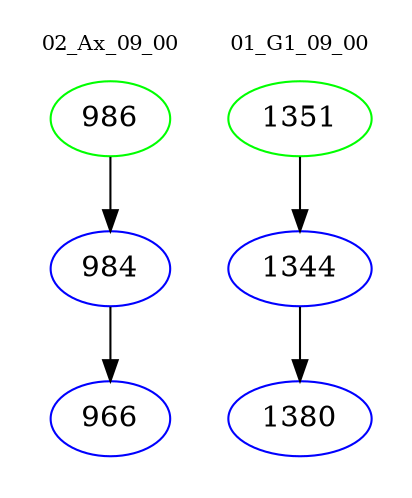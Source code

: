 digraph{
subgraph cluster_0 {
color = white
label = "02_Ax_09_00";
fontsize=10;
T0_986 [label="986", color="green"]
T0_986 -> T0_984 [color="black"]
T0_984 [label="984", color="blue"]
T0_984 -> T0_966 [color="black"]
T0_966 [label="966", color="blue"]
}
subgraph cluster_1 {
color = white
label = "01_G1_09_00";
fontsize=10;
T1_1351 [label="1351", color="green"]
T1_1351 -> T1_1344 [color="black"]
T1_1344 [label="1344", color="blue"]
T1_1344 -> T1_1380 [color="black"]
T1_1380 [label="1380", color="blue"]
}
}

